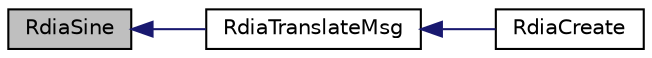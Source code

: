digraph "RdiaSine"
{
  edge [fontname="Helvetica",fontsize="10",labelfontname="Helvetica",labelfontsize="10"];
  node [fontname="Helvetica",fontsize="10",shape=record];
  rankdir="LR";
  Node1 [label="RdiaSine",height=0.2,width=0.4,color="black", fillcolor="grey75", style="filled", fontcolor="black"];
  Node1 -> Node2 [dir="back",color="midnightblue",fontsize="10",style="solid",fontname="Helvetica"];
  Node2 [label="RdiaTranslateMsg",height=0.2,width=0.4,color="black", fillcolor="white", style="filled",URL="$_round_dial_8h.html#ad9c114a06fc9dbffe042d9380db6f54e"];
  Node2 -> Node3 [dir="back",color="midnightblue",fontsize="10",style="solid",fontname="Helvetica"];
  Node3 [label="RdiaCreate",height=0.2,width=0.4,color="black", fillcolor="white", style="filled",URL="$_round_dial_8h.html#a110b820e88b0eb66d71588860795295c"];
}
